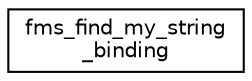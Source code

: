 digraph "Graphical Class Hierarchy"
{
 // INTERACTIVE_SVG=YES
 // LATEX_PDF_SIZE
  edge [fontname="Helvetica",fontsize="10",labelfontname="Helvetica",labelfontsize="10"];
  node [fontname="Helvetica",fontsize="10",shape=record];
  rankdir="LR";
  Node0 [label="fms_find_my_string\l_binding",height=0.2,width=0.4,color="black", fillcolor="white", style="filled",URL="$interfacefms__string__utils__mod_1_1fms__find__my__string__binding.html",tooltip="Private c function that finds a string in a SORTED array of c pointers."];
}
